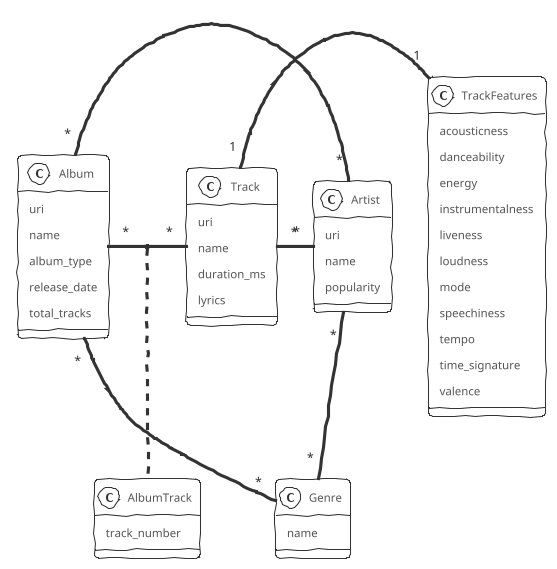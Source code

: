 @startuml database

!theme sketchy-outline

Artist "*" - "*" Genre

Album "*" - "*" Track
(Album, Track) .. AlbumTrack
Album "*" -- "*" Genre
Album "*" - "*" Artist

Track "*" - "*" Artist
Track "1" - "1" TrackFeatures

Genre : name

Artist : uri
Artist : name
Artist : popularity

Album : uri
Album : name
Album : album_type
Album : release_date
Album : total_tracks

Track : uri
Track : name
Track : duration_ms
Track : lyrics

TrackFeatures : acousticness
TrackFeatures : danceability 
TrackFeatures : energy
TrackFeatures : instrumentalness
TrackFeatures : liveness
TrackFeatures : loudness
TrackFeatures : mode
TrackFeatures : speechiness
TrackFeatures : tempo
TrackFeatures : time_signature
TrackFeatures : valence

AlbumTrack : track_number

@enduml
